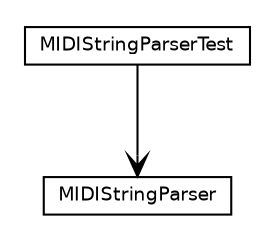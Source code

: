 #!/usr/local/bin/dot
#
# Class diagram 
# Generated by UMLGraph version R5_6-24-gf6e263 (http://www.umlgraph.org/)
#

digraph G {
	edge [fontname="Helvetica",fontsize=10,labelfontname="Helvetica",labelfontsize=10];
	node [fontname="Helvetica",fontsize=10,shape=plaintext];
	nodesep=0.25;
	ranksep=0.5;
	// com.rockhoppertech.music.midi.parse.MIDIStringParserTest
	c98 [label=<<table title="com.rockhoppertech.music.midi.parse.MIDIStringParserTest" border="0" cellborder="1" cellspacing="0" cellpadding="2" port="p" href="./MIDIStringParserTest.html">
		<tr><td><table border="0" cellspacing="0" cellpadding="1">
<tr><td align="center" balign="center"> MIDIStringParserTest </td></tr>
		</table></td></tr>
		</table>>, URL="./MIDIStringParserTest.html", fontname="Helvetica", fontcolor="black", fontsize=9.0];
	// com.rockhoppertech.music.midi.parse.MIDIStringParserTest NAVASSOC com.rockhoppertech.music.midi.parse.MIDIStringParser
	c98:p -> c110:p [taillabel="", label="", headlabel="", fontname="Helvetica", fontcolor="black", fontsize=10.0, color="black", arrowhead=open];
	// com.rockhoppertech.music.midi.parse.MIDIStringParser
	c110 [label=<<table title="com.rockhoppertech.music.midi.parse.MIDIStringParser" border="0" cellborder="1" cellspacing="0" cellpadding="2" port="p">
		<tr><td><table border="0" cellspacing="0" cellpadding="1">
<tr><td align="center" balign="center"> MIDIStringParser </td></tr>
		</table></td></tr>
		</table>>, URL="null", fontname="Helvetica", fontcolor="black", fontsize=9.0];
}

